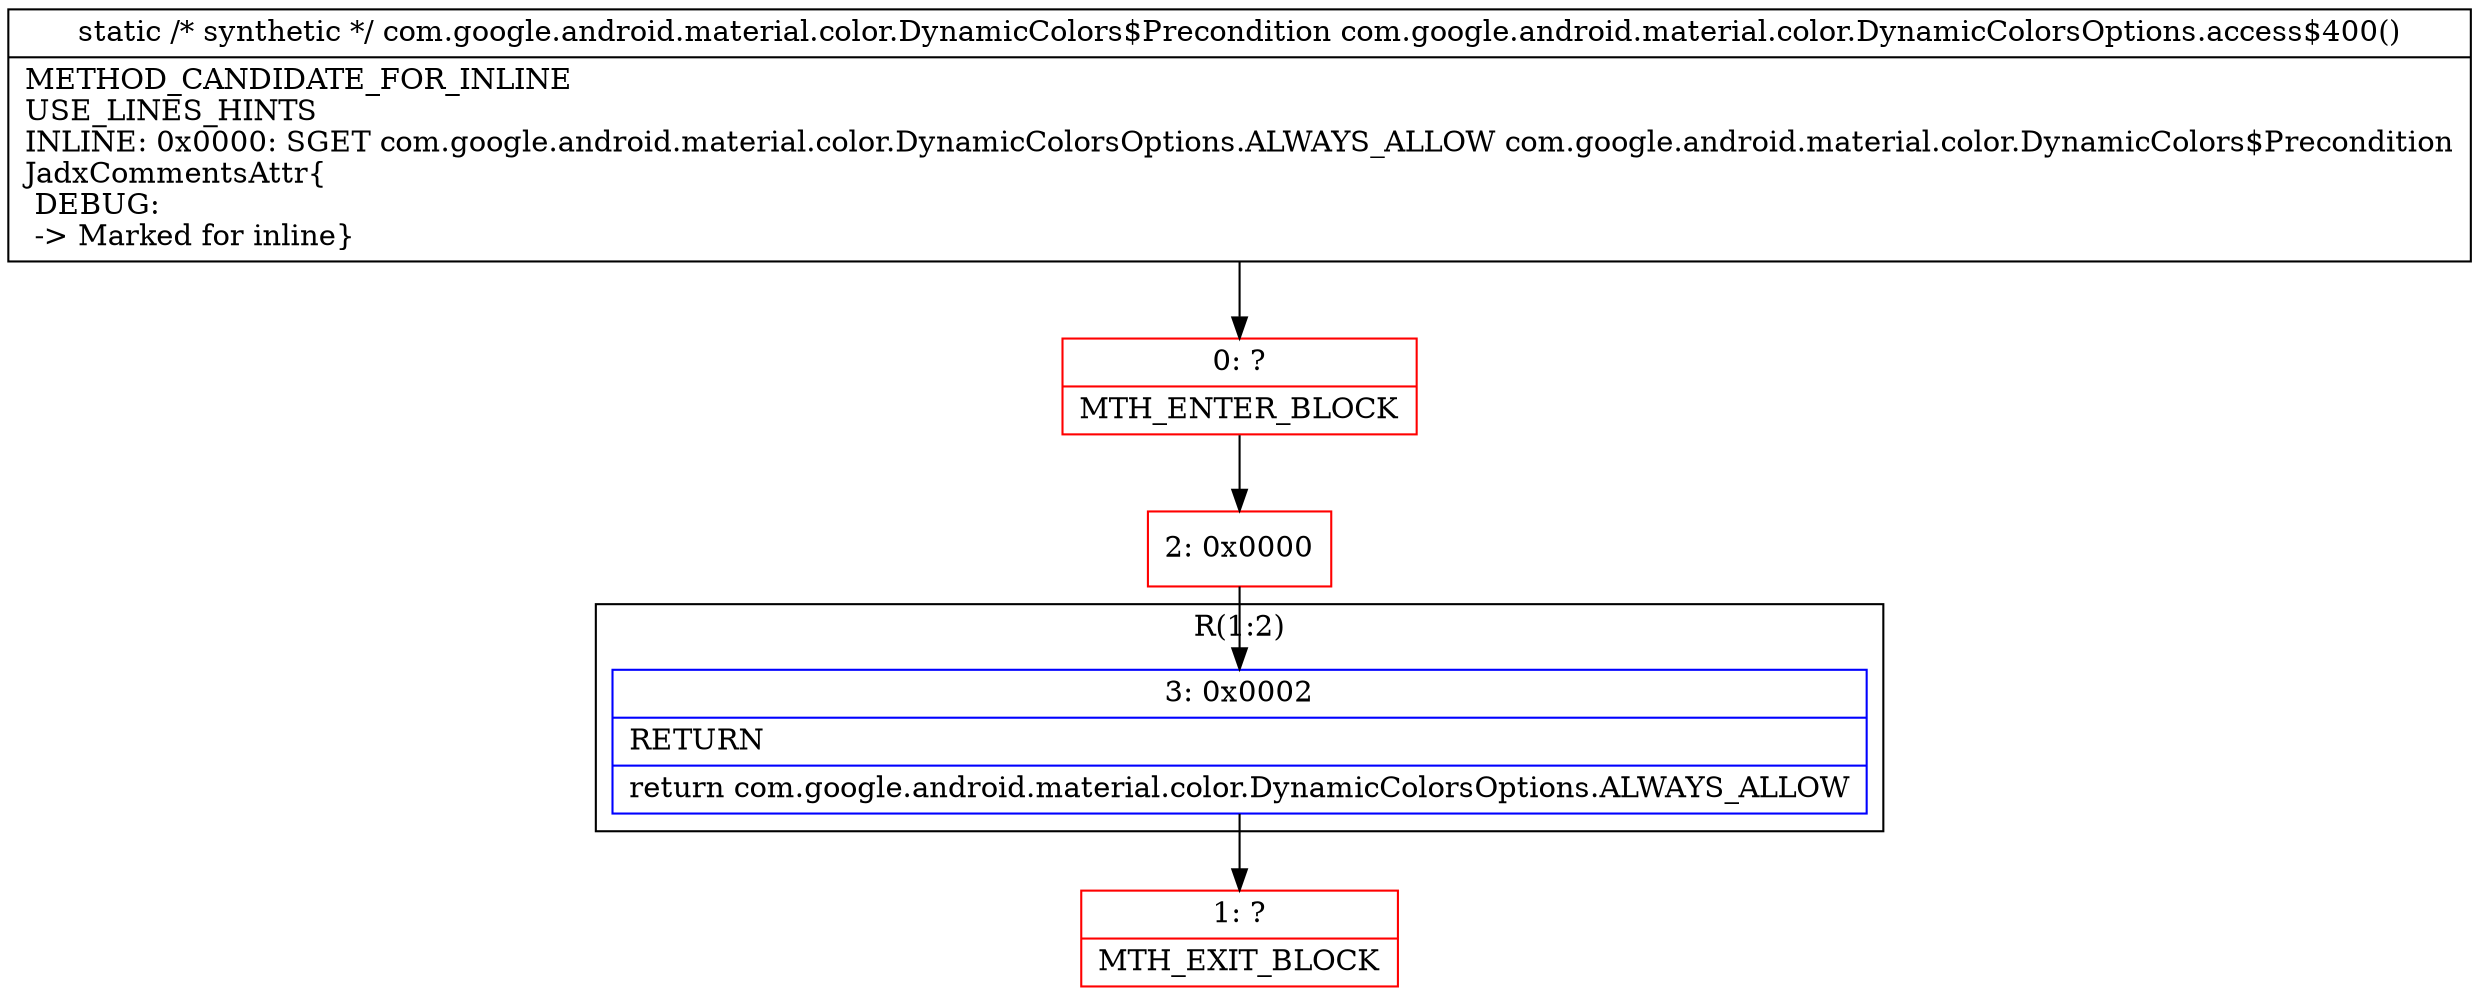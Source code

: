 digraph "CFG forcom.google.android.material.color.DynamicColorsOptions.access$400()Lcom\/google\/android\/material\/color\/DynamicColors$Precondition;" {
subgraph cluster_Region_106488710 {
label = "R(1:2)";
node [shape=record,color=blue];
Node_3 [shape=record,label="{3\:\ 0x0002|RETURN\l|return com.google.android.material.color.DynamicColorsOptions.ALWAYS_ALLOW\l}"];
}
Node_0 [shape=record,color=red,label="{0\:\ ?|MTH_ENTER_BLOCK\l}"];
Node_2 [shape=record,color=red,label="{2\:\ 0x0000}"];
Node_1 [shape=record,color=red,label="{1\:\ ?|MTH_EXIT_BLOCK\l}"];
MethodNode[shape=record,label="{static \/* synthetic *\/ com.google.android.material.color.DynamicColors$Precondition com.google.android.material.color.DynamicColorsOptions.access$400()  | METHOD_CANDIDATE_FOR_INLINE\lUSE_LINES_HINTS\lINLINE: 0x0000: SGET   com.google.android.material.color.DynamicColorsOptions.ALWAYS_ALLOW com.google.android.material.color.DynamicColors$Precondition\lJadxCommentsAttr\{\l DEBUG: \l \-\> Marked for inline\}\l}"];
MethodNode -> Node_0;Node_3 -> Node_1;
Node_0 -> Node_2;
Node_2 -> Node_3;
}

